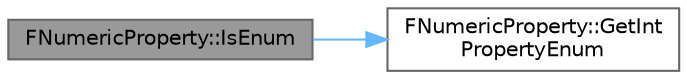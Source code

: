 digraph "FNumericProperty::IsEnum"
{
 // INTERACTIVE_SVG=YES
 // LATEX_PDF_SIZE
  bgcolor="transparent";
  edge [fontname=Helvetica,fontsize=10,labelfontname=Helvetica,labelfontsize=10];
  node [fontname=Helvetica,fontsize=10,shape=box,height=0.2,width=0.4];
  rankdir="LR";
  Node1 [id="Node000001",label="FNumericProperty::IsEnum",height=0.2,width=0.4,color="gray40", fillcolor="grey60", style="filled", fontcolor="black",tooltip="Return true if this property is a FByteProperty with a non-null Enum."];
  Node1 -> Node2 [id="edge1_Node000001_Node000002",color="steelblue1",style="solid",tooltip=" "];
  Node2 [id="Node000002",label="FNumericProperty::GetInt\lPropertyEnum",height=0.2,width=0.4,color="grey40", fillcolor="white", style="filled",URL="$d3/d7c/classFNumericProperty.html#aabc090a818901307e26a3389fcabe546",tooltip="Return the UEnum if this property is a FByteProperty with a non-null Enum."];
}
